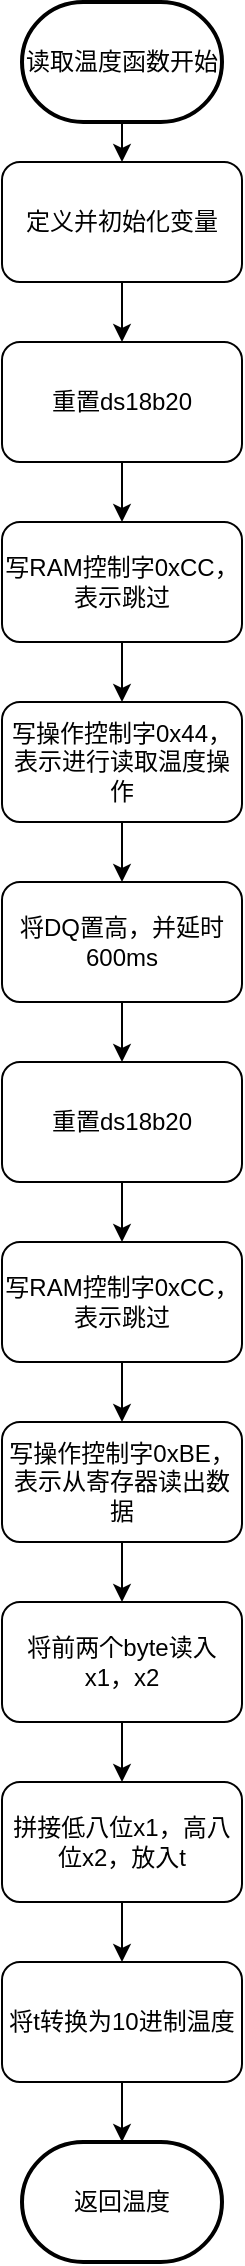 <mxfile version="22.1.2" type="device">
  <diagram name="第 1 页" id="CiwJTZoDvzAI31mXxqNk">
    <mxGraphModel dx="947" dy="2311" grid="1" gridSize="10" guides="1" tooltips="1" connect="1" arrows="1" fold="1" page="1" pageScale="1" pageWidth="827" pageHeight="1169" math="0" shadow="0">
      <root>
        <mxCell id="0" />
        <mxCell id="1" parent="0" />
        <mxCell id="4u-fTCYzQTjSclCihG0E-3" style="edgeStyle=none;rounded=0;orthogonalLoop=1;jettySize=auto;html=1;exitX=0.5;exitY=1;exitDx=0;exitDy=0;exitPerimeter=0;entryX=0.5;entryY=0;entryDx=0;entryDy=0;" edge="1" parent="1" source="4u-fTCYzQTjSclCihG0E-1" target="4u-fTCYzQTjSclCihG0E-2">
          <mxGeometry relative="1" as="geometry" />
        </mxCell>
        <mxCell id="4u-fTCYzQTjSclCihG0E-1" value="读取温度函数开始" style="strokeWidth=2;html=1;shape=mxgraph.flowchart.terminator;whiteSpace=wrap;" vertex="1" parent="1">
          <mxGeometry x="200" width="100" height="60" as="geometry" />
        </mxCell>
        <mxCell id="4u-fTCYzQTjSclCihG0E-5" style="edgeStyle=none;rounded=0;orthogonalLoop=1;jettySize=auto;html=1;exitX=0.5;exitY=1;exitDx=0;exitDy=0;entryX=0.5;entryY=0;entryDx=0;entryDy=0;" edge="1" parent="1" source="4u-fTCYzQTjSclCihG0E-2" target="4u-fTCYzQTjSclCihG0E-4">
          <mxGeometry relative="1" as="geometry" />
        </mxCell>
        <mxCell id="4u-fTCYzQTjSclCihG0E-2" value="定义并初始化变量" style="rounded=1;whiteSpace=wrap;html=1;" vertex="1" parent="1">
          <mxGeometry x="190" y="80" width="120" height="60" as="geometry" />
        </mxCell>
        <mxCell id="4u-fTCYzQTjSclCihG0E-11" style="edgeStyle=none;rounded=0;orthogonalLoop=1;jettySize=auto;html=1;exitX=0.5;exitY=1;exitDx=0;exitDy=0;entryX=0.5;entryY=0;entryDx=0;entryDy=0;" edge="1" parent="1" source="4u-fTCYzQTjSclCihG0E-4" target="4u-fTCYzQTjSclCihG0E-6">
          <mxGeometry relative="1" as="geometry" />
        </mxCell>
        <mxCell id="4u-fTCYzQTjSclCihG0E-4" value="重置ds18b20" style="rounded=1;whiteSpace=wrap;html=1;" vertex="1" parent="1">
          <mxGeometry x="190" y="170" width="120" height="60" as="geometry" />
        </mxCell>
        <mxCell id="4u-fTCYzQTjSclCihG0E-10" style="edgeStyle=none;rounded=0;orthogonalLoop=1;jettySize=auto;html=1;exitX=0.5;exitY=1;exitDx=0;exitDy=0;entryX=0.5;entryY=0;entryDx=0;entryDy=0;" edge="1" parent="1" source="4u-fTCYzQTjSclCihG0E-6" target="4u-fTCYzQTjSclCihG0E-8">
          <mxGeometry relative="1" as="geometry" />
        </mxCell>
        <mxCell id="4u-fTCYzQTjSclCihG0E-6" value="写RAM控制字0xCC，表示跳过" style="rounded=1;whiteSpace=wrap;html=1;" vertex="1" parent="1">
          <mxGeometry x="190" y="260" width="120" height="60" as="geometry" />
        </mxCell>
        <mxCell id="4u-fTCYzQTjSclCihG0E-19" style="edgeStyle=none;rounded=0;orthogonalLoop=1;jettySize=auto;html=1;exitX=0.5;exitY=1;exitDx=0;exitDy=0;entryX=0.5;entryY=0;entryDx=0;entryDy=0;" edge="1" parent="1" source="4u-fTCYzQTjSclCihG0E-8" target="4u-fTCYzQTjSclCihG0E-12">
          <mxGeometry relative="1" as="geometry" />
        </mxCell>
        <mxCell id="4u-fTCYzQTjSclCihG0E-8" value="写操作控制字0x44，表示进行读取温度操作" style="rounded=1;whiteSpace=wrap;html=1;" vertex="1" parent="1">
          <mxGeometry x="190" y="350" width="120" height="60" as="geometry" />
        </mxCell>
        <mxCell id="4u-fTCYzQTjSclCihG0E-20" style="edgeStyle=none;rounded=0;orthogonalLoop=1;jettySize=auto;html=1;exitX=0.5;exitY=1;exitDx=0;exitDy=0;entryX=0.5;entryY=0;entryDx=0;entryDy=0;" edge="1" parent="1" source="4u-fTCYzQTjSclCihG0E-12" target="4u-fTCYzQTjSclCihG0E-14">
          <mxGeometry relative="1" as="geometry" />
        </mxCell>
        <mxCell id="4u-fTCYzQTjSclCihG0E-12" value="将DQ置高，并延时600ms" style="rounded=1;whiteSpace=wrap;html=1;" vertex="1" parent="1">
          <mxGeometry x="190" y="440" width="120" height="60" as="geometry" />
        </mxCell>
        <mxCell id="4u-fTCYzQTjSclCihG0E-13" style="edgeStyle=none;rounded=0;orthogonalLoop=1;jettySize=auto;html=1;exitX=0.5;exitY=1;exitDx=0;exitDy=0;entryX=0.5;entryY=0;entryDx=0;entryDy=0;" edge="1" parent="1" source="4u-fTCYzQTjSclCihG0E-14" target="4u-fTCYzQTjSclCihG0E-16">
          <mxGeometry relative="1" as="geometry" />
        </mxCell>
        <mxCell id="4u-fTCYzQTjSclCihG0E-14" value="重置ds18b20" style="rounded=1;whiteSpace=wrap;html=1;" vertex="1" parent="1">
          <mxGeometry x="190" y="530" width="120" height="60" as="geometry" />
        </mxCell>
        <mxCell id="4u-fTCYzQTjSclCihG0E-15" style="edgeStyle=none;rounded=0;orthogonalLoop=1;jettySize=auto;html=1;exitX=0.5;exitY=1;exitDx=0;exitDy=0;entryX=0.5;entryY=0;entryDx=0;entryDy=0;" edge="1" parent="1" source="4u-fTCYzQTjSclCihG0E-16" target="4u-fTCYzQTjSclCihG0E-17">
          <mxGeometry relative="1" as="geometry" />
        </mxCell>
        <mxCell id="4u-fTCYzQTjSclCihG0E-16" value="写RAM控制字0xCC，表示跳过" style="rounded=1;whiteSpace=wrap;html=1;" vertex="1" parent="1">
          <mxGeometry x="190" y="620" width="120" height="60" as="geometry" />
        </mxCell>
        <mxCell id="4u-fTCYzQTjSclCihG0E-27" style="edgeStyle=none;rounded=0;orthogonalLoop=1;jettySize=auto;html=1;exitX=0.5;exitY=1;exitDx=0;exitDy=0;entryX=0.5;entryY=0;entryDx=0;entryDy=0;" edge="1" parent="1" source="4u-fTCYzQTjSclCihG0E-17" target="4u-fTCYzQTjSclCihG0E-22">
          <mxGeometry relative="1" as="geometry" />
        </mxCell>
        <mxCell id="4u-fTCYzQTjSclCihG0E-17" value="写操作控制字0xBE，表示从寄存器读出数据" style="rounded=1;whiteSpace=wrap;html=1;" vertex="1" parent="1">
          <mxGeometry x="190" y="710" width="120" height="60" as="geometry" />
        </mxCell>
        <mxCell id="4u-fTCYzQTjSclCihG0E-21" style="edgeStyle=none;rounded=0;orthogonalLoop=1;jettySize=auto;html=1;exitX=0.5;exitY=1;exitDx=0;exitDy=0;" edge="1" parent="1" source="4u-fTCYzQTjSclCihG0E-14" target="4u-fTCYzQTjSclCihG0E-14">
          <mxGeometry relative="1" as="geometry" />
        </mxCell>
        <mxCell id="4u-fTCYzQTjSclCihG0E-28" style="edgeStyle=none;rounded=0;orthogonalLoop=1;jettySize=auto;html=1;exitX=0.5;exitY=1;exitDx=0;exitDy=0;entryX=0.5;entryY=0;entryDx=0;entryDy=0;" edge="1" parent="1" source="4u-fTCYzQTjSclCihG0E-22" target="4u-fTCYzQTjSclCihG0E-24">
          <mxGeometry relative="1" as="geometry" />
        </mxCell>
        <mxCell id="4u-fTCYzQTjSclCihG0E-22" value="将前两个byte读入x1，x2" style="rounded=1;whiteSpace=wrap;html=1;" vertex="1" parent="1">
          <mxGeometry x="190" y="800" width="120" height="60" as="geometry" />
        </mxCell>
        <mxCell id="4u-fTCYzQTjSclCihG0E-29" style="edgeStyle=none;rounded=0;orthogonalLoop=1;jettySize=auto;html=1;exitX=0.5;exitY=1;exitDx=0;exitDy=0;entryX=0.5;entryY=0;entryDx=0;entryDy=0;" edge="1" parent="1" source="4u-fTCYzQTjSclCihG0E-24" target="4u-fTCYzQTjSclCihG0E-25">
          <mxGeometry relative="1" as="geometry" />
        </mxCell>
        <mxCell id="4u-fTCYzQTjSclCihG0E-24" value="拼接低八位x1，高八位x2，放入t" style="rounded=1;whiteSpace=wrap;html=1;" vertex="1" parent="1">
          <mxGeometry x="190" y="890" width="120" height="60" as="geometry" />
        </mxCell>
        <mxCell id="4u-fTCYzQTjSclCihG0E-30" style="edgeStyle=none;rounded=0;orthogonalLoop=1;jettySize=auto;html=1;exitX=0.5;exitY=1;exitDx=0;exitDy=0;entryX=0.5;entryY=0;entryDx=0;entryDy=0;" edge="1" parent="1" source="4u-fTCYzQTjSclCihG0E-25">
          <mxGeometry relative="1" as="geometry">
            <mxPoint x="250" y="1070" as="targetPoint" />
          </mxGeometry>
        </mxCell>
        <mxCell id="4u-fTCYzQTjSclCihG0E-25" value="将t转换为10进制温度" style="rounded=1;whiteSpace=wrap;html=1;" vertex="1" parent="1">
          <mxGeometry x="190" y="980" width="120" height="60" as="geometry" />
        </mxCell>
        <mxCell id="4u-fTCYzQTjSclCihG0E-31" value="返回温度" style="strokeWidth=2;html=1;shape=mxgraph.flowchart.terminator;whiteSpace=wrap;" vertex="1" parent="1">
          <mxGeometry x="200" y="1070" width="100" height="60" as="geometry" />
        </mxCell>
      </root>
    </mxGraphModel>
  </diagram>
</mxfile>

